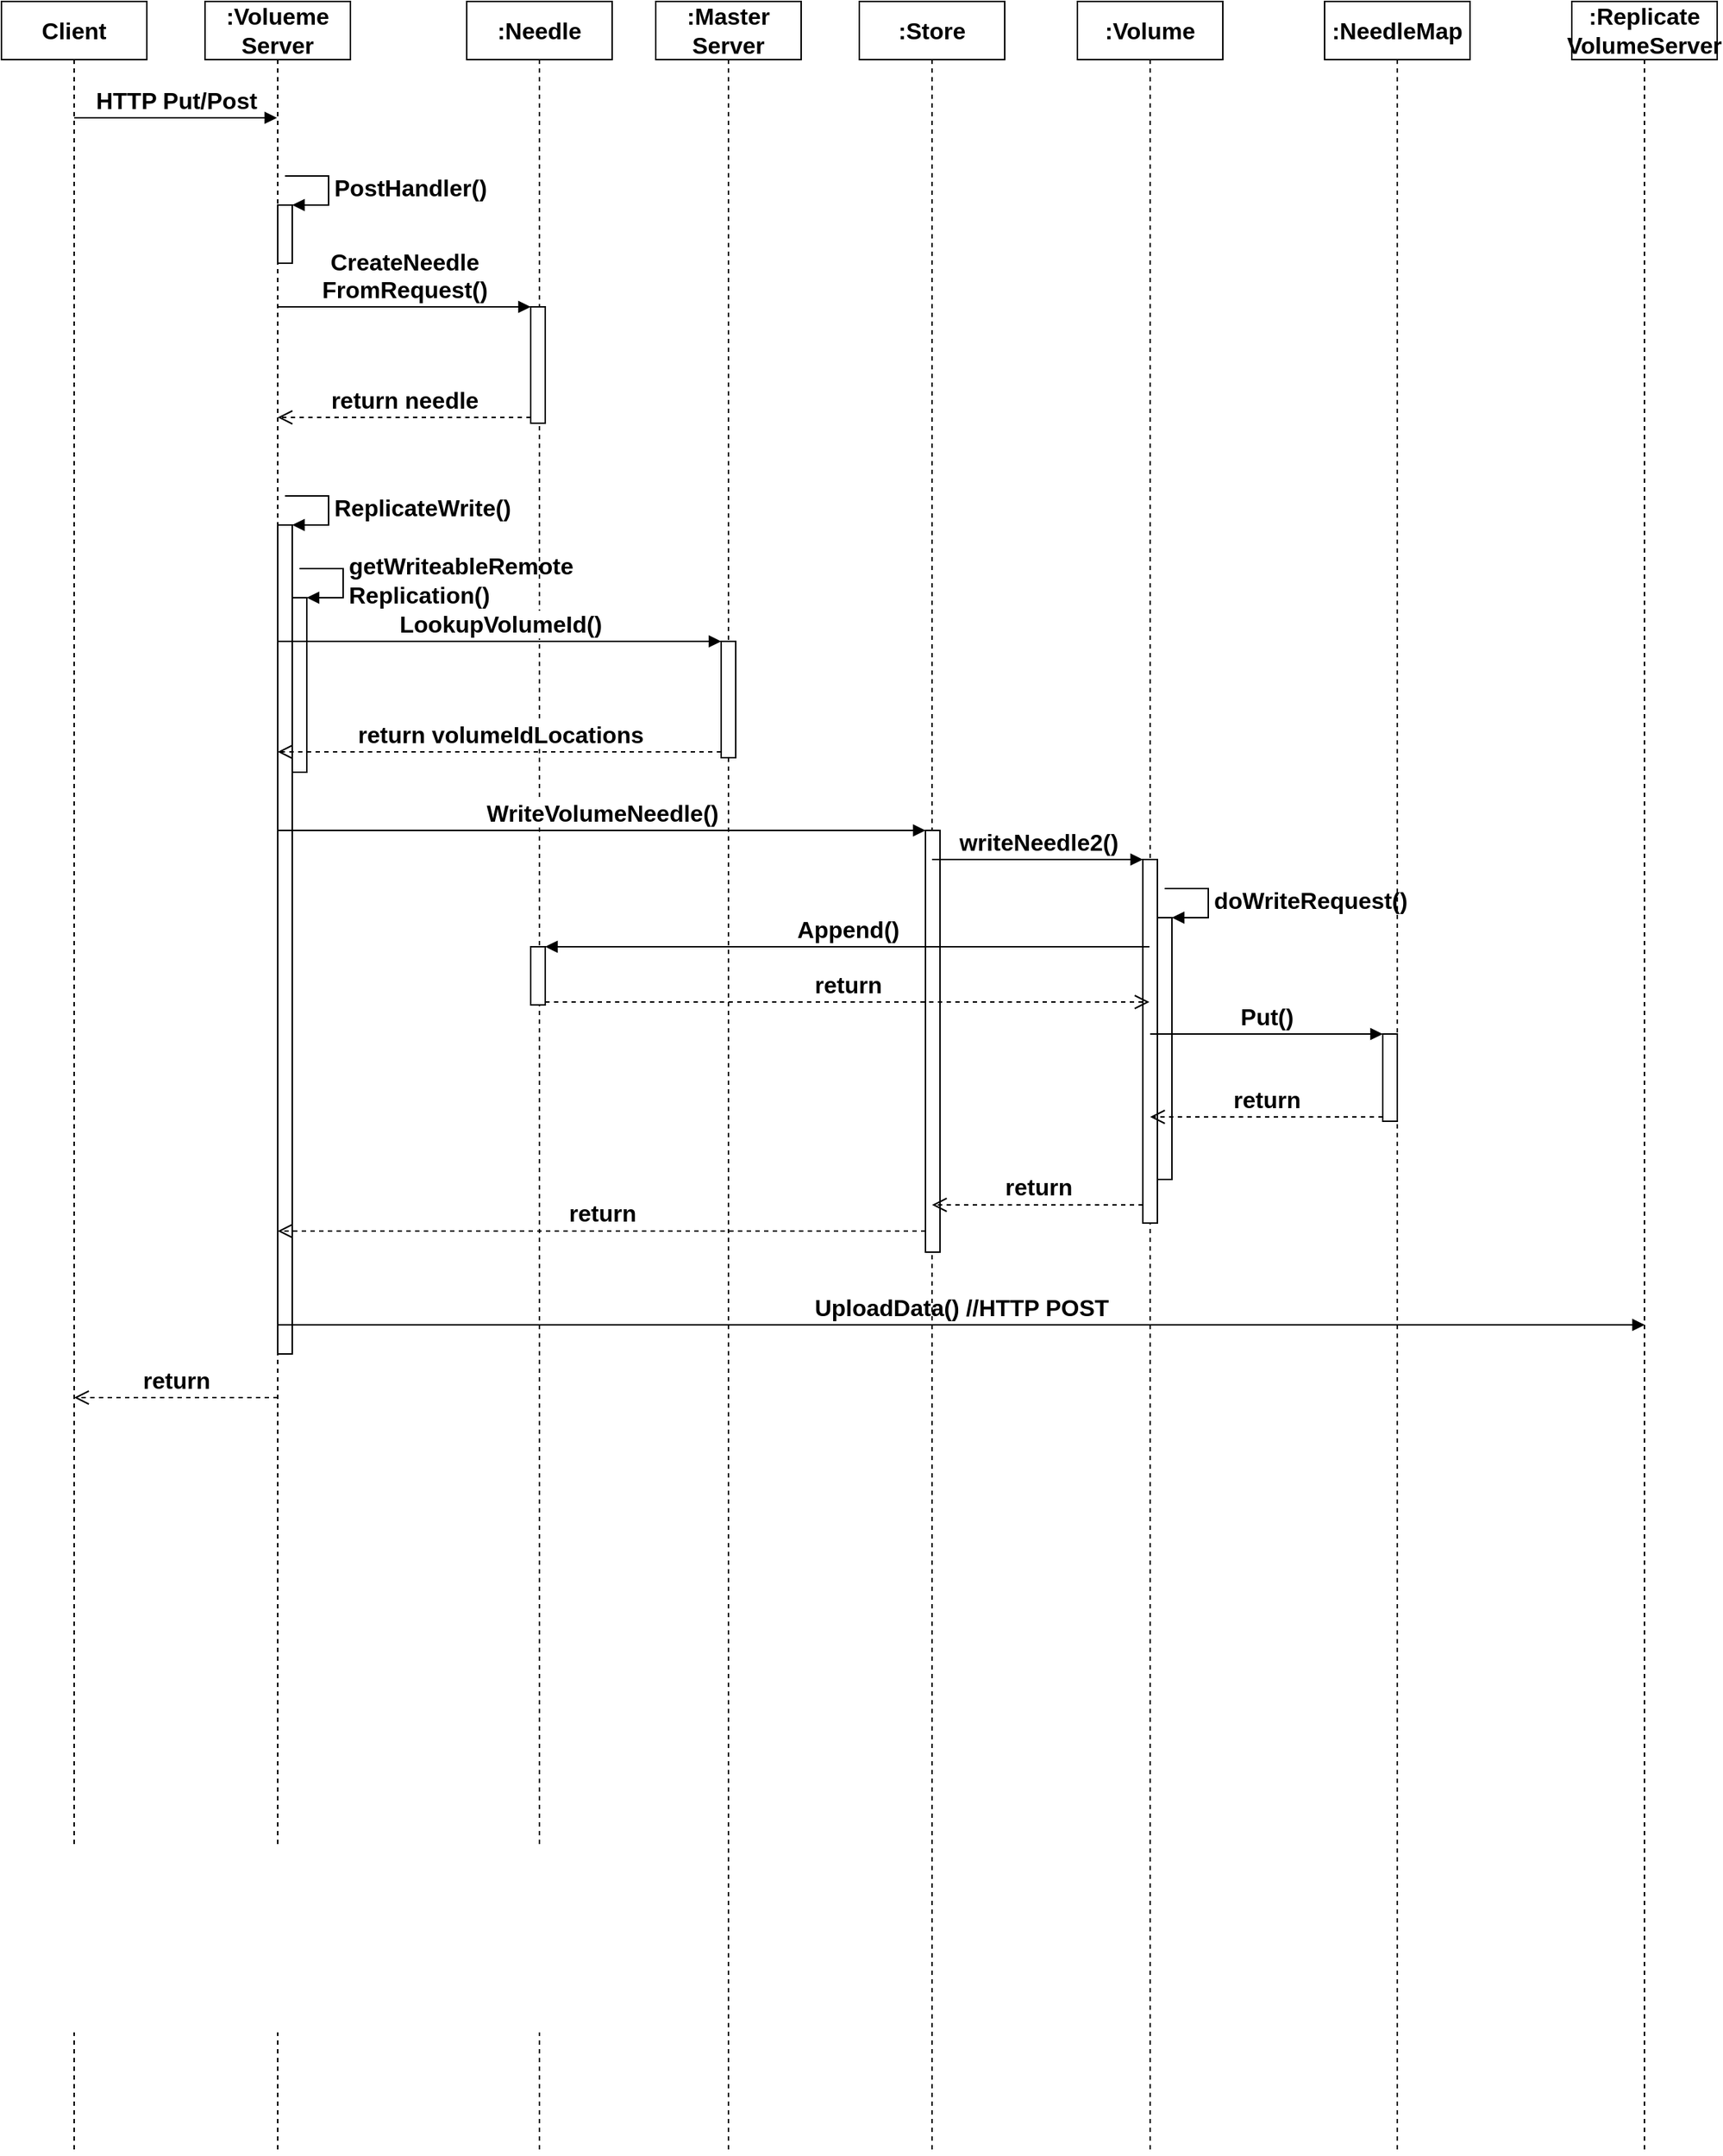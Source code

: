 <mxfile version="17.1.0" type="github">
  <diagram id="cI57YzMiz7fRhd4ICnGv" name="PostHandler">
    <mxGraphModel dx="2194" dy="1095" grid="1" gridSize="10" guides="1" tooltips="1" connect="1" arrows="1" fold="1" page="1" pageScale="1" pageWidth="827" pageHeight="1169" math="0" shadow="0">
      <root>
        <mxCell id="0" />
        <mxCell id="1" parent="0" />
        <mxCell id="VfuoobMQqFoEDcukleZy-1" value="Client" style="shape=umlLifeline;perimeter=lifelinePerimeter;whiteSpace=wrap;html=1;container=1;collapsible=0;recursiveResize=0;outlineConnect=0;fontSize=16;fontStyle=1" vertex="1" parent="1">
          <mxGeometry x="40" y="40" width="100" height="1480" as="geometry" />
        </mxCell>
        <mxCell id="VfuoobMQqFoEDcukleZy-2" value=":Volueme&lt;br&gt;Server" style="shape=umlLifeline;perimeter=lifelinePerimeter;whiteSpace=wrap;html=1;container=1;collapsible=0;recursiveResize=0;outlineConnect=0;fontSize=16;fontStyle=1" vertex="1" parent="1">
          <mxGeometry x="180" y="40" width="100" height="1480" as="geometry" />
        </mxCell>
        <mxCell id="VfuoobMQqFoEDcukleZy-4" value="" style="html=1;points=[];perimeter=orthogonalPerimeter;fontSize=16;fontStyle=1" vertex="1" parent="VfuoobMQqFoEDcukleZy-2">
          <mxGeometry x="50" y="140" width="10" height="40" as="geometry" />
        </mxCell>
        <mxCell id="VfuoobMQqFoEDcukleZy-5" value="PostHandler()" style="edgeStyle=orthogonalEdgeStyle;html=1;align=left;spacingLeft=2;endArrow=block;rounded=0;entryX=1;entryY=0;fontSize=16;fontStyle=1" edge="1" target="VfuoobMQqFoEDcukleZy-4" parent="VfuoobMQqFoEDcukleZy-2">
          <mxGeometry relative="1" as="geometry">
            <mxPoint x="55" y="120" as="sourcePoint" />
            <Array as="points">
              <mxPoint x="85" y="120" />
            </Array>
          </mxGeometry>
        </mxCell>
        <mxCell id="VfuoobMQqFoEDcukleZy-11" value="" style="html=1;points=[];perimeter=orthogonalPerimeter;fontSize=16;fontStyle=1" vertex="1" parent="VfuoobMQqFoEDcukleZy-2">
          <mxGeometry x="50" y="360" width="10" height="570" as="geometry" />
        </mxCell>
        <mxCell id="VfuoobMQqFoEDcukleZy-12" value="ReplicateWrite()" style="edgeStyle=orthogonalEdgeStyle;html=1;align=left;spacingLeft=2;endArrow=block;rounded=0;entryX=1;entryY=0;fontSize=16;fontStyle=1" edge="1" target="VfuoobMQqFoEDcukleZy-11" parent="VfuoobMQqFoEDcukleZy-2">
          <mxGeometry relative="1" as="geometry">
            <mxPoint x="55" y="340" as="sourcePoint" />
            <Array as="points">
              <mxPoint x="85" y="340" />
            </Array>
          </mxGeometry>
        </mxCell>
        <mxCell id="VfuoobMQqFoEDcukleZy-17" value="" style="html=1;points=[];perimeter=orthogonalPerimeter;fontSize=16;fontStyle=1" vertex="1" parent="VfuoobMQqFoEDcukleZy-2">
          <mxGeometry x="60" y="410" width="10" height="120" as="geometry" />
        </mxCell>
        <mxCell id="VfuoobMQqFoEDcukleZy-18" value="getWriteableRemote&lt;br style=&quot;font-size: 16px;&quot;&gt;Replication()" style="edgeStyle=orthogonalEdgeStyle;html=1;align=left;spacingLeft=2;endArrow=block;rounded=0;entryX=1;entryY=0;fontSize=16;fontStyle=1" edge="1" target="VfuoobMQqFoEDcukleZy-17" parent="VfuoobMQqFoEDcukleZy-2">
          <mxGeometry relative="1" as="geometry">
            <mxPoint x="65" y="390" as="sourcePoint" />
            <Array as="points">
              <mxPoint x="95" y="390" />
            </Array>
          </mxGeometry>
        </mxCell>
        <mxCell id="VfuoobMQqFoEDcukleZy-3" value="HTTP Put/Post" style="html=1;verticalAlign=bottom;endArrow=block;rounded=0;fontSize=16;fontStyle=1" edge="1" parent="1" target="VfuoobMQqFoEDcukleZy-2">
          <mxGeometry width="80" relative="1" as="geometry">
            <mxPoint x="90" y="120" as="sourcePoint" />
            <mxPoint x="170" y="120" as="targetPoint" />
          </mxGeometry>
        </mxCell>
        <mxCell id="VfuoobMQqFoEDcukleZy-6" value=":Needle" style="shape=umlLifeline;perimeter=lifelinePerimeter;whiteSpace=wrap;html=1;container=1;collapsible=0;recursiveResize=0;outlineConnect=0;fontSize=16;fontStyle=1" vertex="1" parent="1">
          <mxGeometry x="360" y="40" width="100" height="1480" as="geometry" />
        </mxCell>
        <mxCell id="VfuoobMQqFoEDcukleZy-7" value="" style="html=1;points=[];perimeter=orthogonalPerimeter;fontSize=16;fontStyle=1" vertex="1" parent="VfuoobMQqFoEDcukleZy-6">
          <mxGeometry x="44" y="210" width="10" height="80" as="geometry" />
        </mxCell>
        <mxCell id="VfuoobMQqFoEDcukleZy-29" value="" style="html=1;points=[];perimeter=orthogonalPerimeter;fontSize=16;fontStyle=1" vertex="1" parent="VfuoobMQqFoEDcukleZy-6">
          <mxGeometry x="44" y="650" width="10" height="40" as="geometry" />
        </mxCell>
        <mxCell id="VfuoobMQqFoEDcukleZy-8" value="CreateNeedle&lt;br&gt;FromRequest()" style="html=1;verticalAlign=bottom;endArrow=block;entryX=0;entryY=0;rounded=0;fontSize=16;fontStyle=1" edge="1" target="VfuoobMQqFoEDcukleZy-7" parent="1" source="VfuoobMQqFoEDcukleZy-2">
          <mxGeometry relative="1" as="geometry">
            <mxPoint x="334" y="250" as="sourcePoint" />
          </mxGeometry>
        </mxCell>
        <mxCell id="VfuoobMQqFoEDcukleZy-9" value="return needle" style="html=1;verticalAlign=bottom;endArrow=open;dashed=1;endSize=8;exitX=0;exitY=0.95;rounded=0;fontSize=16;fontStyle=1" edge="1" source="VfuoobMQqFoEDcukleZy-7" parent="1" target="VfuoobMQqFoEDcukleZy-2">
          <mxGeometry relative="1" as="geometry">
            <mxPoint x="334" y="326" as="targetPoint" />
          </mxGeometry>
        </mxCell>
        <mxCell id="VfuoobMQqFoEDcukleZy-13" value=":Master&lt;br&gt;Server" style="shape=umlLifeline;perimeter=lifelinePerimeter;whiteSpace=wrap;html=1;container=1;collapsible=0;recursiveResize=0;outlineConnect=0;fontSize=16;fontStyle=1" vertex="1" parent="1">
          <mxGeometry x="490" y="40" width="100" height="1480" as="geometry" />
        </mxCell>
        <mxCell id="VfuoobMQqFoEDcukleZy-14" value="" style="html=1;points=[];perimeter=orthogonalPerimeter;fontSize=16;fontStyle=1" vertex="1" parent="VfuoobMQqFoEDcukleZy-13">
          <mxGeometry x="45" y="440" width="10" height="80" as="geometry" />
        </mxCell>
        <mxCell id="VfuoobMQqFoEDcukleZy-37" value="UploadData() //HTTP POST" style="html=1;verticalAlign=bottom;endArrow=block;rounded=0;fontSize=16;fontStyle=1" edge="1" parent="VfuoobMQqFoEDcukleZy-13">
          <mxGeometry width="80" relative="1" as="geometry">
            <mxPoint x="-259.996" y="910" as="sourcePoint" />
            <mxPoint x="680.18" y="910" as="targetPoint" />
          </mxGeometry>
        </mxCell>
        <mxCell id="VfuoobMQqFoEDcukleZy-15" value="LookupVolumeId()" style="html=1;verticalAlign=bottom;endArrow=block;entryX=0;entryY=0;rounded=0;fontSize=16;fontStyle=1" edge="1" target="VfuoobMQqFoEDcukleZy-14" parent="1" source="VfuoobMQqFoEDcukleZy-2">
          <mxGeometry relative="1" as="geometry">
            <mxPoint x="380" y="520" as="sourcePoint" />
          </mxGeometry>
        </mxCell>
        <mxCell id="VfuoobMQqFoEDcukleZy-16" value="return volumeIdLocations" style="html=1;verticalAlign=bottom;endArrow=open;dashed=1;endSize=8;exitX=0;exitY=0.95;rounded=0;fontSize=16;fontStyle=1" edge="1" source="VfuoobMQqFoEDcukleZy-14" parent="1" target="VfuoobMQqFoEDcukleZy-2">
          <mxGeometry relative="1" as="geometry">
            <mxPoint x="380" y="596" as="targetPoint" />
          </mxGeometry>
        </mxCell>
        <mxCell id="VfuoobMQqFoEDcukleZy-19" value=":Store" style="shape=umlLifeline;perimeter=lifelinePerimeter;whiteSpace=wrap;html=1;container=1;collapsible=0;recursiveResize=0;outlineConnect=0;fontSize=16;fontStyle=1" vertex="1" parent="1">
          <mxGeometry x="630" y="40" width="100" height="1480" as="geometry" />
        </mxCell>
        <mxCell id="VfuoobMQqFoEDcukleZy-20" value="" style="html=1;points=[];perimeter=orthogonalPerimeter;fontSize=16;fontStyle=1" vertex="1" parent="VfuoobMQqFoEDcukleZy-19">
          <mxGeometry x="45.49" y="570" width="10" height="290" as="geometry" />
        </mxCell>
        <mxCell id="VfuoobMQqFoEDcukleZy-21" value="WriteVolumeNeedle()" style="html=1;verticalAlign=bottom;endArrow=block;entryX=0;entryY=0;rounded=0;fontSize=16;fontStyle=1" edge="1" target="VfuoobMQqFoEDcukleZy-20" parent="1">
          <mxGeometry relative="1" as="geometry">
            <mxPoint x="230.002" y="610" as="sourcePoint" />
          </mxGeometry>
        </mxCell>
        <mxCell id="VfuoobMQqFoEDcukleZy-22" value="return" style="html=1;verticalAlign=bottom;endArrow=open;dashed=1;endSize=8;exitX=0;exitY=0.95;rounded=0;fontSize=16;fontStyle=1" edge="1" source="VfuoobMQqFoEDcukleZy-20" parent="1" target="VfuoobMQqFoEDcukleZy-2">
          <mxGeometry relative="1" as="geometry">
            <mxPoint x="230.002" y="686" as="targetPoint" />
          </mxGeometry>
        </mxCell>
        <mxCell id="VfuoobMQqFoEDcukleZy-23" value=":Volume" style="shape=umlLifeline;perimeter=lifelinePerimeter;whiteSpace=wrap;html=1;container=1;collapsible=0;recursiveResize=0;outlineConnect=0;fontSize=16;fontStyle=1" vertex="1" parent="1">
          <mxGeometry x="780" y="40" width="100" height="1480" as="geometry" />
        </mxCell>
        <mxCell id="VfuoobMQqFoEDcukleZy-24" value="" style="html=1;points=[];perimeter=orthogonalPerimeter;fontSize=16;fontStyle=1" vertex="1" parent="VfuoobMQqFoEDcukleZy-23">
          <mxGeometry x="45" y="590" width="10" height="250" as="geometry" />
        </mxCell>
        <mxCell id="VfuoobMQqFoEDcukleZy-27" value="" style="html=1;points=[];perimeter=orthogonalPerimeter;fontSize=16;fontStyle=1" vertex="1" parent="VfuoobMQqFoEDcukleZy-23">
          <mxGeometry x="55" y="630" width="10" height="180" as="geometry" />
        </mxCell>
        <mxCell id="VfuoobMQqFoEDcukleZy-28" value="doWriteRequest()" style="edgeStyle=orthogonalEdgeStyle;html=1;align=left;spacingLeft=2;endArrow=block;rounded=0;entryX=1;entryY=0;fontSize=16;fontStyle=1" edge="1" target="VfuoobMQqFoEDcukleZy-27" parent="VfuoobMQqFoEDcukleZy-23">
          <mxGeometry relative="1" as="geometry">
            <mxPoint x="60" y="610" as="sourcePoint" />
            <Array as="points">
              <mxPoint x="90" y="610" />
            </Array>
          </mxGeometry>
        </mxCell>
        <mxCell id="VfuoobMQqFoEDcukleZy-25" value="writeNeedle2()" style="html=1;verticalAlign=bottom;endArrow=block;entryX=0;entryY=0;rounded=0;fontSize=16;fontStyle=1" edge="1" target="VfuoobMQqFoEDcukleZy-24" parent="1" source="VfuoobMQqFoEDcukleZy-19">
          <mxGeometry relative="1" as="geometry">
            <mxPoint x="755" y="620" as="sourcePoint" />
          </mxGeometry>
        </mxCell>
        <mxCell id="VfuoobMQqFoEDcukleZy-26" value="return" style="html=1;verticalAlign=bottom;endArrow=open;dashed=1;endSize=8;exitX=0;exitY=0.95;rounded=0;fontSize=16;fontStyle=1" edge="1" source="VfuoobMQqFoEDcukleZy-24" parent="1" target="VfuoobMQqFoEDcukleZy-19">
          <mxGeometry relative="1" as="geometry">
            <mxPoint x="755" y="696" as="targetPoint" />
          </mxGeometry>
        </mxCell>
        <mxCell id="VfuoobMQqFoEDcukleZy-30" value="Append()" style="html=1;verticalAlign=bottom;endArrow=block;entryX=1;entryY=0;rounded=0;fontSize=16;fontStyle=1" edge="1" target="VfuoobMQqFoEDcukleZy-29" parent="1" source="VfuoobMQqFoEDcukleZy-23">
          <mxGeometry relative="1" as="geometry">
            <mxPoint x="474" y="690" as="sourcePoint" />
          </mxGeometry>
        </mxCell>
        <mxCell id="VfuoobMQqFoEDcukleZy-31" value="return" style="html=1;verticalAlign=bottom;endArrow=open;dashed=1;endSize=8;exitX=1;exitY=0.95;rounded=0;fontSize=16;fontStyle=1" edge="1" source="VfuoobMQqFoEDcukleZy-29" parent="1" target="VfuoobMQqFoEDcukleZy-23">
          <mxGeometry relative="1" as="geometry">
            <mxPoint x="474" y="747" as="targetPoint" />
          </mxGeometry>
        </mxCell>
        <mxCell id="VfuoobMQqFoEDcukleZy-32" value=":NeedleMap" style="shape=umlLifeline;perimeter=lifelinePerimeter;whiteSpace=wrap;html=1;container=1;collapsible=0;recursiveResize=0;outlineConnect=0;fontSize=16;fontStyle=1" vertex="1" parent="1">
          <mxGeometry x="950" y="40" width="100" height="1480" as="geometry" />
        </mxCell>
        <mxCell id="VfuoobMQqFoEDcukleZy-33" value="" style="html=1;points=[];perimeter=orthogonalPerimeter;fontSize=16;fontStyle=1" vertex="1" parent="VfuoobMQqFoEDcukleZy-32">
          <mxGeometry x="40" y="710" width="10" height="60" as="geometry" />
        </mxCell>
        <mxCell id="VfuoobMQqFoEDcukleZy-34" value="Put()" style="html=1;verticalAlign=bottom;endArrow=block;entryX=0;entryY=0;rounded=0;fontSize=16;fontStyle=1" edge="1" target="VfuoobMQqFoEDcukleZy-33" parent="1" source="VfuoobMQqFoEDcukleZy-23">
          <mxGeometry relative="1" as="geometry">
            <mxPoint x="940" y="750" as="sourcePoint" />
          </mxGeometry>
        </mxCell>
        <mxCell id="VfuoobMQqFoEDcukleZy-35" value="return" style="html=1;verticalAlign=bottom;endArrow=open;dashed=1;endSize=8;exitX=0;exitY=0.95;rounded=0;fontSize=16;fontStyle=1" edge="1" source="VfuoobMQqFoEDcukleZy-33" parent="1" target="VfuoobMQqFoEDcukleZy-23">
          <mxGeometry relative="1" as="geometry">
            <mxPoint x="940" y="826" as="targetPoint" />
          </mxGeometry>
        </mxCell>
        <mxCell id="VfuoobMQqFoEDcukleZy-36" value=":Replicate&lt;br style=&quot;font-size: 16px;&quot;&gt;VolumeServer" style="shape=umlLifeline;perimeter=lifelinePerimeter;whiteSpace=wrap;html=1;container=1;collapsible=0;recursiveResize=0;outlineConnect=0;fontSize=16;fontStyle=1" vertex="1" parent="1">
          <mxGeometry x="1120" y="40" width="100" height="1480" as="geometry" />
        </mxCell>
        <mxCell id="VfuoobMQqFoEDcukleZy-38" value="return" style="html=1;verticalAlign=bottom;endArrow=open;dashed=1;endSize=8;rounded=0;fontSize=16;fontStyle=1" edge="1" parent="1" target="VfuoobMQqFoEDcukleZy-1">
          <mxGeometry relative="1" as="geometry">
            <mxPoint x="230" y="1000" as="sourcePoint" />
            <mxPoint x="150" y="1000" as="targetPoint" />
          </mxGeometry>
        </mxCell>
      </root>
    </mxGraphModel>
  </diagram>
</mxfile>
